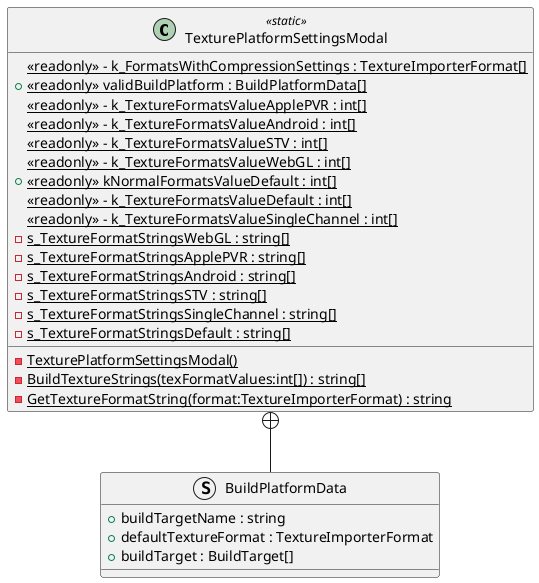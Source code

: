 @startuml
class TexturePlatformSettingsModal <<static>> {
    {static} <<readonly>> - k_FormatsWithCompressionSettings : TextureImporterFormat[]
    + {static} <<readonly>> validBuildPlatform : BuildPlatformData[]
    {static} <<readonly>> - k_TextureFormatsValueApplePVR : int[]
    {static} <<readonly>> - k_TextureFormatsValueAndroid : int[]
    {static} <<readonly>> - k_TextureFormatsValueSTV : int[]
    {static} <<readonly>> - k_TextureFormatsValueWebGL : int[]
    + {static} <<readonly>> kNormalFormatsValueDefault : int[]
    {static} <<readonly>> - k_TextureFormatsValueDefault : int[]
    {static} <<readonly>> - k_TextureFormatsValueSingleChannel : int[]
    {static} - s_TextureFormatStringsWebGL : string[]
    {static} - s_TextureFormatStringsApplePVR : string[]
    {static} - s_TextureFormatStringsAndroid : string[]
    {static} - s_TextureFormatStringsSTV : string[]
    {static} - s_TextureFormatStringsSingleChannel : string[]
    {static} - s_TextureFormatStringsDefault : string[]
    {static} - TexturePlatformSettingsModal()
    {static} - BuildTextureStrings(texFormatValues:int[]) : string[]
    {static} - GetTextureFormatString(format:TextureImporterFormat) : string
}
struct BuildPlatformData {
    + buildTargetName : string
    + defaultTextureFormat : TextureImporterFormat
    + buildTarget : BuildTarget[]
}
TexturePlatformSettingsModal +-- BuildPlatformData
@enduml
